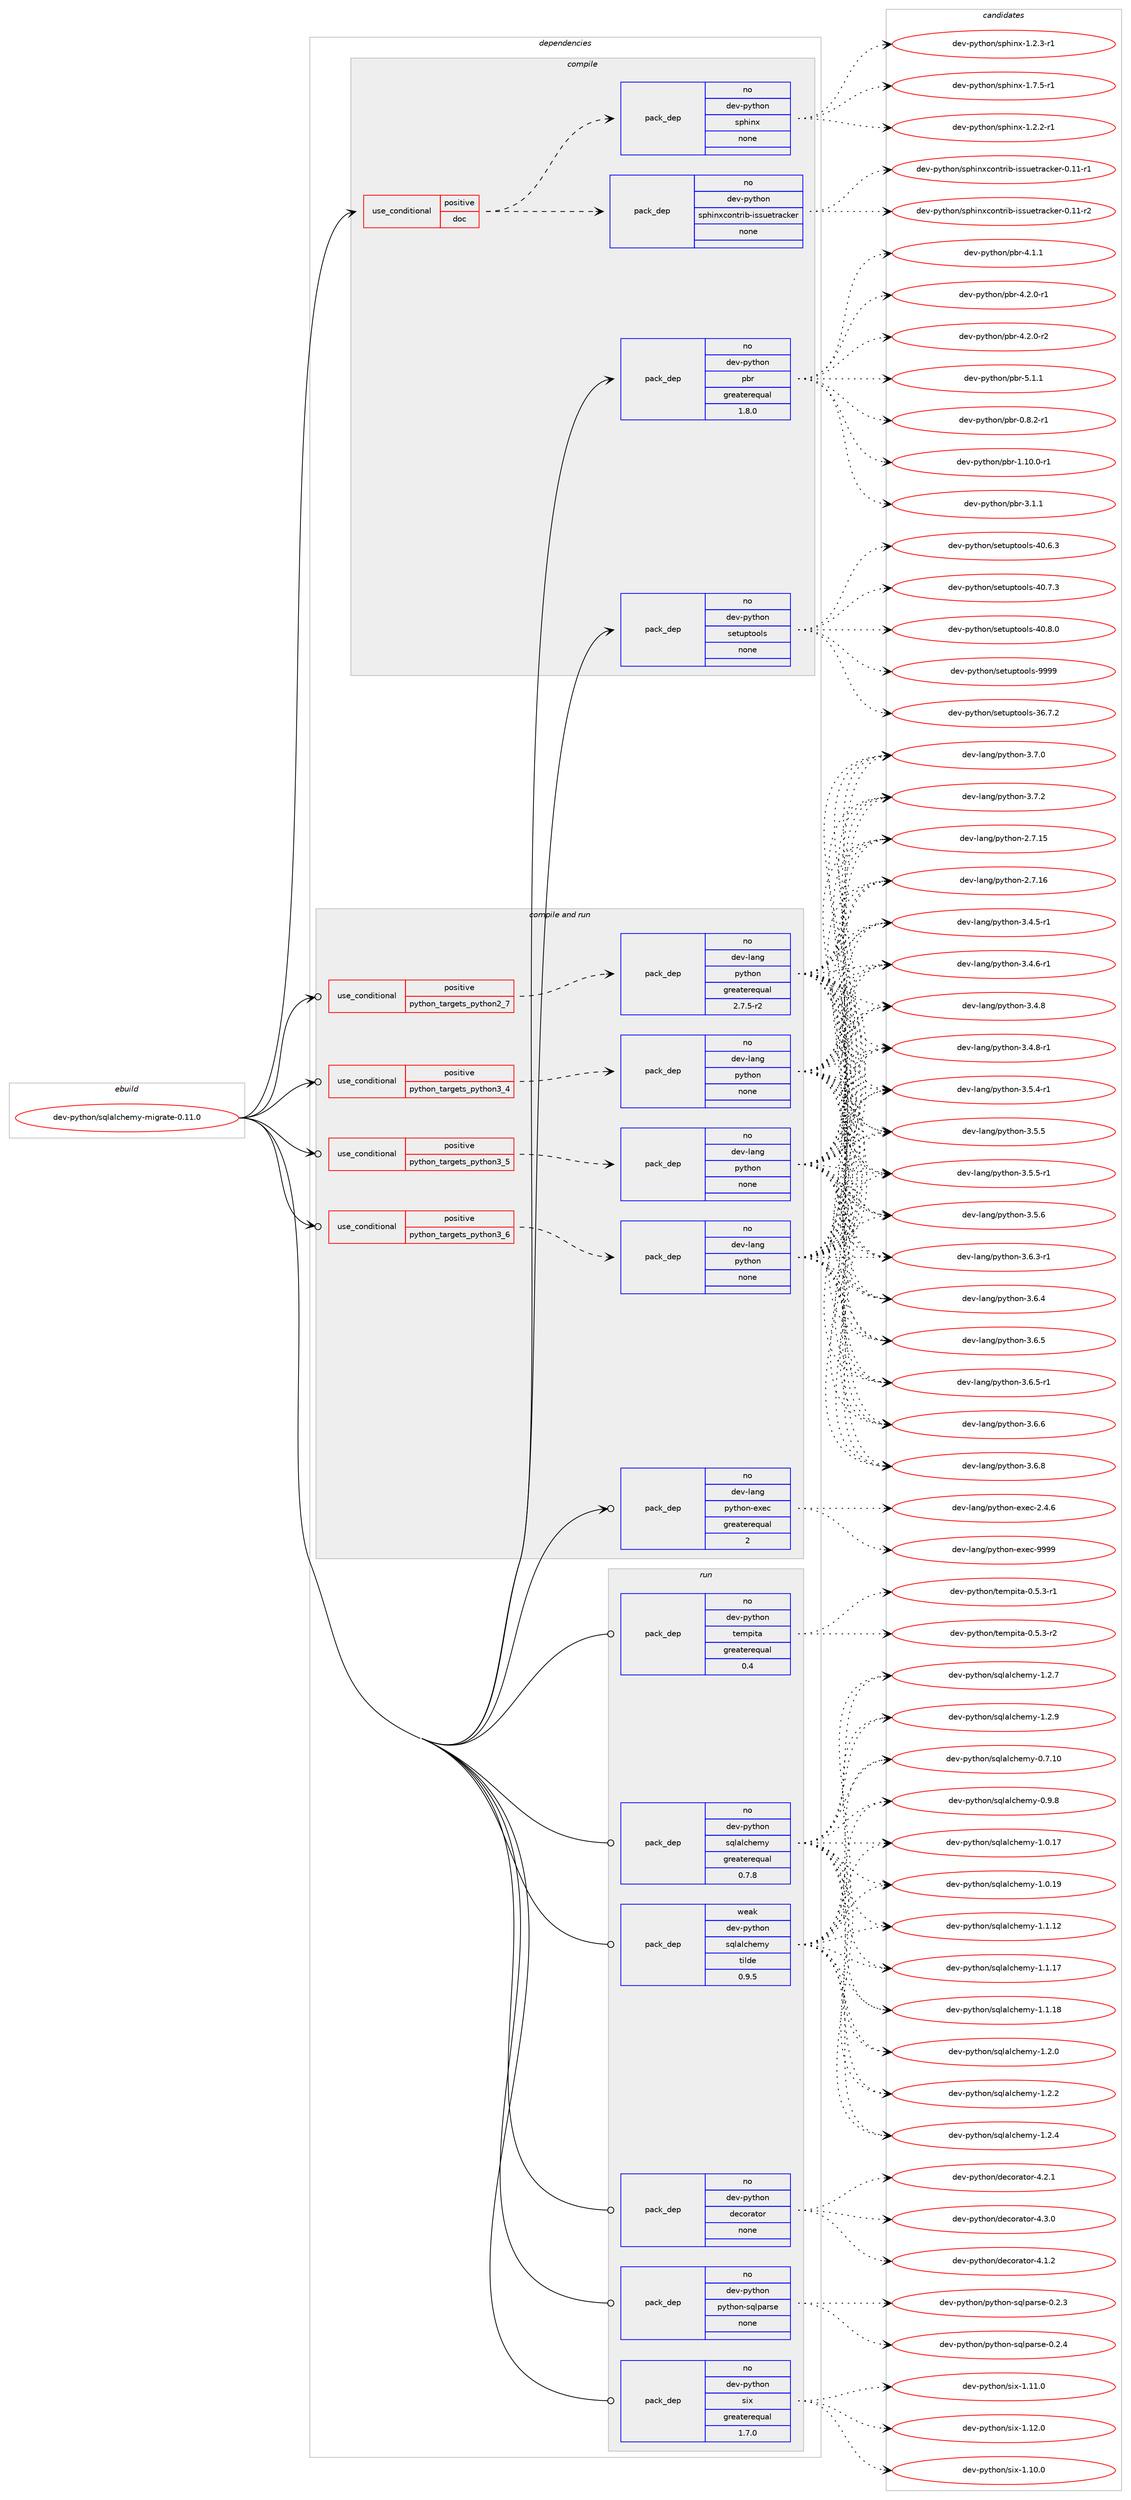 digraph prolog {

# *************
# Graph options
# *************

newrank=true;
concentrate=true;
compound=true;
graph [rankdir=LR,fontname=Helvetica,fontsize=10,ranksep=1.5];#, ranksep=2.5, nodesep=0.2];
edge  [arrowhead=vee];
node  [fontname=Helvetica,fontsize=10];

# **********
# The ebuild
# **********

subgraph cluster_leftcol {
color=gray;
rank=same;
label=<<i>ebuild</i>>;
id [label="dev-python/sqlalchemy-migrate-0.11.0", color=red, width=4, href="../dev-python/sqlalchemy-migrate-0.11.0.svg"];
}

# ****************
# The dependencies
# ****************

subgraph cluster_midcol {
color=gray;
label=<<i>dependencies</i>>;
subgraph cluster_compile {
fillcolor="#eeeeee";
style=filled;
label=<<i>compile</i>>;
subgraph cond385181 {
dependency1442874 [label=<<TABLE BORDER="0" CELLBORDER="1" CELLSPACING="0" CELLPADDING="4"><TR><TD ROWSPAN="3" CELLPADDING="10">use_conditional</TD></TR><TR><TD>positive</TD></TR><TR><TD>doc</TD></TR></TABLE>>, shape=none, color=red];
subgraph pack1034331 {
dependency1442875 [label=<<TABLE BORDER="0" CELLBORDER="1" CELLSPACING="0" CELLPADDING="4" WIDTH="220"><TR><TD ROWSPAN="6" CELLPADDING="30">pack_dep</TD></TR><TR><TD WIDTH="110">no</TD></TR><TR><TD>dev-python</TD></TR><TR><TD>sphinx</TD></TR><TR><TD>none</TD></TR><TR><TD></TD></TR></TABLE>>, shape=none, color=blue];
}
dependency1442874:e -> dependency1442875:w [weight=20,style="dashed",arrowhead="vee"];
subgraph pack1034332 {
dependency1442876 [label=<<TABLE BORDER="0" CELLBORDER="1" CELLSPACING="0" CELLPADDING="4" WIDTH="220"><TR><TD ROWSPAN="6" CELLPADDING="30">pack_dep</TD></TR><TR><TD WIDTH="110">no</TD></TR><TR><TD>dev-python</TD></TR><TR><TD>sphinxcontrib-issuetracker</TD></TR><TR><TD>none</TD></TR><TR><TD></TD></TR></TABLE>>, shape=none, color=blue];
}
dependency1442874:e -> dependency1442876:w [weight=20,style="dashed",arrowhead="vee"];
}
id:e -> dependency1442874:w [weight=20,style="solid",arrowhead="vee"];
subgraph pack1034333 {
dependency1442877 [label=<<TABLE BORDER="0" CELLBORDER="1" CELLSPACING="0" CELLPADDING="4" WIDTH="220"><TR><TD ROWSPAN="6" CELLPADDING="30">pack_dep</TD></TR><TR><TD WIDTH="110">no</TD></TR><TR><TD>dev-python</TD></TR><TR><TD>pbr</TD></TR><TR><TD>greaterequal</TD></TR><TR><TD>1.8.0</TD></TR></TABLE>>, shape=none, color=blue];
}
id:e -> dependency1442877:w [weight=20,style="solid",arrowhead="vee"];
subgraph pack1034334 {
dependency1442878 [label=<<TABLE BORDER="0" CELLBORDER="1" CELLSPACING="0" CELLPADDING="4" WIDTH="220"><TR><TD ROWSPAN="6" CELLPADDING="30">pack_dep</TD></TR><TR><TD WIDTH="110">no</TD></TR><TR><TD>dev-python</TD></TR><TR><TD>setuptools</TD></TR><TR><TD>none</TD></TR><TR><TD></TD></TR></TABLE>>, shape=none, color=blue];
}
id:e -> dependency1442878:w [weight=20,style="solid",arrowhead="vee"];
}
subgraph cluster_compileandrun {
fillcolor="#eeeeee";
style=filled;
label=<<i>compile and run</i>>;
subgraph cond385182 {
dependency1442879 [label=<<TABLE BORDER="0" CELLBORDER="1" CELLSPACING="0" CELLPADDING="4"><TR><TD ROWSPAN="3" CELLPADDING="10">use_conditional</TD></TR><TR><TD>positive</TD></TR><TR><TD>python_targets_python2_7</TD></TR></TABLE>>, shape=none, color=red];
subgraph pack1034335 {
dependency1442880 [label=<<TABLE BORDER="0" CELLBORDER="1" CELLSPACING="0" CELLPADDING="4" WIDTH="220"><TR><TD ROWSPAN="6" CELLPADDING="30">pack_dep</TD></TR><TR><TD WIDTH="110">no</TD></TR><TR><TD>dev-lang</TD></TR><TR><TD>python</TD></TR><TR><TD>greaterequal</TD></TR><TR><TD>2.7.5-r2</TD></TR></TABLE>>, shape=none, color=blue];
}
dependency1442879:e -> dependency1442880:w [weight=20,style="dashed",arrowhead="vee"];
}
id:e -> dependency1442879:w [weight=20,style="solid",arrowhead="odotvee"];
subgraph cond385183 {
dependency1442881 [label=<<TABLE BORDER="0" CELLBORDER="1" CELLSPACING="0" CELLPADDING="4"><TR><TD ROWSPAN="3" CELLPADDING="10">use_conditional</TD></TR><TR><TD>positive</TD></TR><TR><TD>python_targets_python3_4</TD></TR></TABLE>>, shape=none, color=red];
subgraph pack1034336 {
dependency1442882 [label=<<TABLE BORDER="0" CELLBORDER="1" CELLSPACING="0" CELLPADDING="4" WIDTH="220"><TR><TD ROWSPAN="6" CELLPADDING="30">pack_dep</TD></TR><TR><TD WIDTH="110">no</TD></TR><TR><TD>dev-lang</TD></TR><TR><TD>python</TD></TR><TR><TD>none</TD></TR><TR><TD></TD></TR></TABLE>>, shape=none, color=blue];
}
dependency1442881:e -> dependency1442882:w [weight=20,style="dashed",arrowhead="vee"];
}
id:e -> dependency1442881:w [weight=20,style="solid",arrowhead="odotvee"];
subgraph cond385184 {
dependency1442883 [label=<<TABLE BORDER="0" CELLBORDER="1" CELLSPACING="0" CELLPADDING="4"><TR><TD ROWSPAN="3" CELLPADDING="10">use_conditional</TD></TR><TR><TD>positive</TD></TR><TR><TD>python_targets_python3_5</TD></TR></TABLE>>, shape=none, color=red];
subgraph pack1034337 {
dependency1442884 [label=<<TABLE BORDER="0" CELLBORDER="1" CELLSPACING="0" CELLPADDING="4" WIDTH="220"><TR><TD ROWSPAN="6" CELLPADDING="30">pack_dep</TD></TR><TR><TD WIDTH="110">no</TD></TR><TR><TD>dev-lang</TD></TR><TR><TD>python</TD></TR><TR><TD>none</TD></TR><TR><TD></TD></TR></TABLE>>, shape=none, color=blue];
}
dependency1442883:e -> dependency1442884:w [weight=20,style="dashed",arrowhead="vee"];
}
id:e -> dependency1442883:w [weight=20,style="solid",arrowhead="odotvee"];
subgraph cond385185 {
dependency1442885 [label=<<TABLE BORDER="0" CELLBORDER="1" CELLSPACING="0" CELLPADDING="4"><TR><TD ROWSPAN="3" CELLPADDING="10">use_conditional</TD></TR><TR><TD>positive</TD></TR><TR><TD>python_targets_python3_6</TD></TR></TABLE>>, shape=none, color=red];
subgraph pack1034338 {
dependency1442886 [label=<<TABLE BORDER="0" CELLBORDER="1" CELLSPACING="0" CELLPADDING="4" WIDTH="220"><TR><TD ROWSPAN="6" CELLPADDING="30">pack_dep</TD></TR><TR><TD WIDTH="110">no</TD></TR><TR><TD>dev-lang</TD></TR><TR><TD>python</TD></TR><TR><TD>none</TD></TR><TR><TD></TD></TR></TABLE>>, shape=none, color=blue];
}
dependency1442885:e -> dependency1442886:w [weight=20,style="dashed",arrowhead="vee"];
}
id:e -> dependency1442885:w [weight=20,style="solid",arrowhead="odotvee"];
subgraph pack1034339 {
dependency1442887 [label=<<TABLE BORDER="0" CELLBORDER="1" CELLSPACING="0" CELLPADDING="4" WIDTH="220"><TR><TD ROWSPAN="6" CELLPADDING="30">pack_dep</TD></TR><TR><TD WIDTH="110">no</TD></TR><TR><TD>dev-lang</TD></TR><TR><TD>python-exec</TD></TR><TR><TD>greaterequal</TD></TR><TR><TD>2</TD></TR></TABLE>>, shape=none, color=blue];
}
id:e -> dependency1442887:w [weight=20,style="solid",arrowhead="odotvee"];
}
subgraph cluster_run {
fillcolor="#eeeeee";
style=filled;
label=<<i>run</i>>;
subgraph pack1034340 {
dependency1442888 [label=<<TABLE BORDER="0" CELLBORDER="1" CELLSPACING="0" CELLPADDING="4" WIDTH="220"><TR><TD ROWSPAN="6" CELLPADDING="30">pack_dep</TD></TR><TR><TD WIDTH="110">no</TD></TR><TR><TD>dev-python</TD></TR><TR><TD>decorator</TD></TR><TR><TD>none</TD></TR><TR><TD></TD></TR></TABLE>>, shape=none, color=blue];
}
id:e -> dependency1442888:w [weight=20,style="solid",arrowhead="odot"];
subgraph pack1034341 {
dependency1442889 [label=<<TABLE BORDER="0" CELLBORDER="1" CELLSPACING="0" CELLPADDING="4" WIDTH="220"><TR><TD ROWSPAN="6" CELLPADDING="30">pack_dep</TD></TR><TR><TD WIDTH="110">no</TD></TR><TR><TD>dev-python</TD></TR><TR><TD>python-sqlparse</TD></TR><TR><TD>none</TD></TR><TR><TD></TD></TR></TABLE>>, shape=none, color=blue];
}
id:e -> dependency1442889:w [weight=20,style="solid",arrowhead="odot"];
subgraph pack1034342 {
dependency1442890 [label=<<TABLE BORDER="0" CELLBORDER="1" CELLSPACING="0" CELLPADDING="4" WIDTH="220"><TR><TD ROWSPAN="6" CELLPADDING="30">pack_dep</TD></TR><TR><TD WIDTH="110">no</TD></TR><TR><TD>dev-python</TD></TR><TR><TD>six</TD></TR><TR><TD>greaterequal</TD></TR><TR><TD>1.7.0</TD></TR></TABLE>>, shape=none, color=blue];
}
id:e -> dependency1442890:w [weight=20,style="solid",arrowhead="odot"];
subgraph pack1034343 {
dependency1442891 [label=<<TABLE BORDER="0" CELLBORDER="1" CELLSPACING="0" CELLPADDING="4" WIDTH="220"><TR><TD ROWSPAN="6" CELLPADDING="30">pack_dep</TD></TR><TR><TD WIDTH="110">no</TD></TR><TR><TD>dev-python</TD></TR><TR><TD>sqlalchemy</TD></TR><TR><TD>greaterequal</TD></TR><TR><TD>0.7.8</TD></TR></TABLE>>, shape=none, color=blue];
}
id:e -> dependency1442891:w [weight=20,style="solid",arrowhead="odot"];
subgraph pack1034344 {
dependency1442892 [label=<<TABLE BORDER="0" CELLBORDER="1" CELLSPACING="0" CELLPADDING="4" WIDTH="220"><TR><TD ROWSPAN="6" CELLPADDING="30">pack_dep</TD></TR><TR><TD WIDTH="110">no</TD></TR><TR><TD>dev-python</TD></TR><TR><TD>tempita</TD></TR><TR><TD>greaterequal</TD></TR><TR><TD>0.4</TD></TR></TABLE>>, shape=none, color=blue];
}
id:e -> dependency1442892:w [weight=20,style="solid",arrowhead="odot"];
subgraph pack1034345 {
dependency1442893 [label=<<TABLE BORDER="0" CELLBORDER="1" CELLSPACING="0" CELLPADDING="4" WIDTH="220"><TR><TD ROWSPAN="6" CELLPADDING="30">pack_dep</TD></TR><TR><TD WIDTH="110">weak</TD></TR><TR><TD>dev-python</TD></TR><TR><TD>sqlalchemy</TD></TR><TR><TD>tilde</TD></TR><TR><TD>0.9.5</TD></TR></TABLE>>, shape=none, color=blue];
}
id:e -> dependency1442893:w [weight=20,style="solid",arrowhead="odot"];
}
}

# **************
# The candidates
# **************

subgraph cluster_choices {
rank=same;
color=gray;
label=<<i>candidates</i>>;

subgraph choice1034331 {
color=black;
nodesep=1;
choice10010111845112121116104111110471151121041051101204549465046504511449 [label="dev-python/sphinx-1.2.2-r1", color=red, width=4,href="../dev-python/sphinx-1.2.2-r1.svg"];
choice10010111845112121116104111110471151121041051101204549465046514511449 [label="dev-python/sphinx-1.2.3-r1", color=red, width=4,href="../dev-python/sphinx-1.2.3-r1.svg"];
choice10010111845112121116104111110471151121041051101204549465546534511449 [label="dev-python/sphinx-1.7.5-r1", color=red, width=4,href="../dev-python/sphinx-1.7.5-r1.svg"];
dependency1442875:e -> choice10010111845112121116104111110471151121041051101204549465046504511449:w [style=dotted,weight="100"];
dependency1442875:e -> choice10010111845112121116104111110471151121041051101204549465046514511449:w [style=dotted,weight="100"];
dependency1442875:e -> choice10010111845112121116104111110471151121041051101204549465546534511449:w [style=dotted,weight="100"];
}
subgraph choice1034332 {
color=black;
nodesep=1;
choice1001011184511212111610411111047115112104105110120991111101161141059845105115115117101116114979910710111445484649494511449 [label="dev-python/sphinxcontrib-issuetracker-0.11-r1", color=red, width=4,href="../dev-python/sphinxcontrib-issuetracker-0.11-r1.svg"];
choice1001011184511212111610411111047115112104105110120991111101161141059845105115115117101116114979910710111445484649494511450 [label="dev-python/sphinxcontrib-issuetracker-0.11-r2", color=red, width=4,href="../dev-python/sphinxcontrib-issuetracker-0.11-r2.svg"];
dependency1442876:e -> choice1001011184511212111610411111047115112104105110120991111101161141059845105115115117101116114979910710111445484649494511449:w [style=dotted,weight="100"];
dependency1442876:e -> choice1001011184511212111610411111047115112104105110120991111101161141059845105115115117101116114979910710111445484649494511450:w [style=dotted,weight="100"];
}
subgraph choice1034333 {
color=black;
nodesep=1;
choice1001011184511212111610411111047112981144548465646504511449 [label="dev-python/pbr-0.8.2-r1", color=red, width=4,href="../dev-python/pbr-0.8.2-r1.svg"];
choice100101118451121211161041111104711298114454946494846484511449 [label="dev-python/pbr-1.10.0-r1", color=red, width=4,href="../dev-python/pbr-1.10.0-r1.svg"];
choice100101118451121211161041111104711298114455146494649 [label="dev-python/pbr-3.1.1", color=red, width=4,href="../dev-python/pbr-3.1.1.svg"];
choice100101118451121211161041111104711298114455246494649 [label="dev-python/pbr-4.1.1", color=red, width=4,href="../dev-python/pbr-4.1.1.svg"];
choice1001011184511212111610411111047112981144552465046484511449 [label="dev-python/pbr-4.2.0-r1", color=red, width=4,href="../dev-python/pbr-4.2.0-r1.svg"];
choice1001011184511212111610411111047112981144552465046484511450 [label="dev-python/pbr-4.2.0-r2", color=red, width=4,href="../dev-python/pbr-4.2.0-r2.svg"];
choice100101118451121211161041111104711298114455346494649 [label="dev-python/pbr-5.1.1", color=red, width=4,href="../dev-python/pbr-5.1.1.svg"];
dependency1442877:e -> choice1001011184511212111610411111047112981144548465646504511449:w [style=dotted,weight="100"];
dependency1442877:e -> choice100101118451121211161041111104711298114454946494846484511449:w [style=dotted,weight="100"];
dependency1442877:e -> choice100101118451121211161041111104711298114455146494649:w [style=dotted,weight="100"];
dependency1442877:e -> choice100101118451121211161041111104711298114455246494649:w [style=dotted,weight="100"];
dependency1442877:e -> choice1001011184511212111610411111047112981144552465046484511449:w [style=dotted,weight="100"];
dependency1442877:e -> choice1001011184511212111610411111047112981144552465046484511450:w [style=dotted,weight="100"];
dependency1442877:e -> choice100101118451121211161041111104711298114455346494649:w [style=dotted,weight="100"];
}
subgraph choice1034334 {
color=black;
nodesep=1;
choice100101118451121211161041111104711510111611711211611111110811545515446554650 [label="dev-python/setuptools-36.7.2", color=red, width=4,href="../dev-python/setuptools-36.7.2.svg"];
choice100101118451121211161041111104711510111611711211611111110811545524846544651 [label="dev-python/setuptools-40.6.3", color=red, width=4,href="../dev-python/setuptools-40.6.3.svg"];
choice100101118451121211161041111104711510111611711211611111110811545524846554651 [label="dev-python/setuptools-40.7.3", color=red, width=4,href="../dev-python/setuptools-40.7.3.svg"];
choice100101118451121211161041111104711510111611711211611111110811545524846564648 [label="dev-python/setuptools-40.8.0", color=red, width=4,href="../dev-python/setuptools-40.8.0.svg"];
choice10010111845112121116104111110471151011161171121161111111081154557575757 [label="dev-python/setuptools-9999", color=red, width=4,href="../dev-python/setuptools-9999.svg"];
dependency1442878:e -> choice100101118451121211161041111104711510111611711211611111110811545515446554650:w [style=dotted,weight="100"];
dependency1442878:e -> choice100101118451121211161041111104711510111611711211611111110811545524846544651:w [style=dotted,weight="100"];
dependency1442878:e -> choice100101118451121211161041111104711510111611711211611111110811545524846554651:w [style=dotted,weight="100"];
dependency1442878:e -> choice100101118451121211161041111104711510111611711211611111110811545524846564648:w [style=dotted,weight="100"];
dependency1442878:e -> choice10010111845112121116104111110471151011161171121161111111081154557575757:w [style=dotted,weight="100"];
}
subgraph choice1034335 {
color=black;
nodesep=1;
choice10010111845108971101034711212111610411111045504655464953 [label="dev-lang/python-2.7.15", color=red, width=4,href="../dev-lang/python-2.7.15.svg"];
choice10010111845108971101034711212111610411111045504655464954 [label="dev-lang/python-2.7.16", color=red, width=4,href="../dev-lang/python-2.7.16.svg"];
choice1001011184510897110103471121211161041111104551465246534511449 [label="dev-lang/python-3.4.5-r1", color=red, width=4,href="../dev-lang/python-3.4.5-r1.svg"];
choice1001011184510897110103471121211161041111104551465246544511449 [label="dev-lang/python-3.4.6-r1", color=red, width=4,href="../dev-lang/python-3.4.6-r1.svg"];
choice100101118451089711010347112121116104111110455146524656 [label="dev-lang/python-3.4.8", color=red, width=4,href="../dev-lang/python-3.4.8.svg"];
choice1001011184510897110103471121211161041111104551465246564511449 [label="dev-lang/python-3.4.8-r1", color=red, width=4,href="../dev-lang/python-3.4.8-r1.svg"];
choice1001011184510897110103471121211161041111104551465346524511449 [label="dev-lang/python-3.5.4-r1", color=red, width=4,href="../dev-lang/python-3.5.4-r1.svg"];
choice100101118451089711010347112121116104111110455146534653 [label="dev-lang/python-3.5.5", color=red, width=4,href="../dev-lang/python-3.5.5.svg"];
choice1001011184510897110103471121211161041111104551465346534511449 [label="dev-lang/python-3.5.5-r1", color=red, width=4,href="../dev-lang/python-3.5.5-r1.svg"];
choice100101118451089711010347112121116104111110455146534654 [label="dev-lang/python-3.5.6", color=red, width=4,href="../dev-lang/python-3.5.6.svg"];
choice1001011184510897110103471121211161041111104551465446514511449 [label="dev-lang/python-3.6.3-r1", color=red, width=4,href="../dev-lang/python-3.6.3-r1.svg"];
choice100101118451089711010347112121116104111110455146544652 [label="dev-lang/python-3.6.4", color=red, width=4,href="../dev-lang/python-3.6.4.svg"];
choice100101118451089711010347112121116104111110455146544653 [label="dev-lang/python-3.6.5", color=red, width=4,href="../dev-lang/python-3.6.5.svg"];
choice1001011184510897110103471121211161041111104551465446534511449 [label="dev-lang/python-3.6.5-r1", color=red, width=4,href="../dev-lang/python-3.6.5-r1.svg"];
choice100101118451089711010347112121116104111110455146544654 [label="dev-lang/python-3.6.6", color=red, width=4,href="../dev-lang/python-3.6.6.svg"];
choice100101118451089711010347112121116104111110455146544656 [label="dev-lang/python-3.6.8", color=red, width=4,href="../dev-lang/python-3.6.8.svg"];
choice100101118451089711010347112121116104111110455146554648 [label="dev-lang/python-3.7.0", color=red, width=4,href="../dev-lang/python-3.7.0.svg"];
choice100101118451089711010347112121116104111110455146554650 [label="dev-lang/python-3.7.2", color=red, width=4,href="../dev-lang/python-3.7.2.svg"];
dependency1442880:e -> choice10010111845108971101034711212111610411111045504655464953:w [style=dotted,weight="100"];
dependency1442880:e -> choice10010111845108971101034711212111610411111045504655464954:w [style=dotted,weight="100"];
dependency1442880:e -> choice1001011184510897110103471121211161041111104551465246534511449:w [style=dotted,weight="100"];
dependency1442880:e -> choice1001011184510897110103471121211161041111104551465246544511449:w [style=dotted,weight="100"];
dependency1442880:e -> choice100101118451089711010347112121116104111110455146524656:w [style=dotted,weight="100"];
dependency1442880:e -> choice1001011184510897110103471121211161041111104551465246564511449:w [style=dotted,weight="100"];
dependency1442880:e -> choice1001011184510897110103471121211161041111104551465346524511449:w [style=dotted,weight="100"];
dependency1442880:e -> choice100101118451089711010347112121116104111110455146534653:w [style=dotted,weight="100"];
dependency1442880:e -> choice1001011184510897110103471121211161041111104551465346534511449:w [style=dotted,weight="100"];
dependency1442880:e -> choice100101118451089711010347112121116104111110455146534654:w [style=dotted,weight="100"];
dependency1442880:e -> choice1001011184510897110103471121211161041111104551465446514511449:w [style=dotted,weight="100"];
dependency1442880:e -> choice100101118451089711010347112121116104111110455146544652:w [style=dotted,weight="100"];
dependency1442880:e -> choice100101118451089711010347112121116104111110455146544653:w [style=dotted,weight="100"];
dependency1442880:e -> choice1001011184510897110103471121211161041111104551465446534511449:w [style=dotted,weight="100"];
dependency1442880:e -> choice100101118451089711010347112121116104111110455146544654:w [style=dotted,weight="100"];
dependency1442880:e -> choice100101118451089711010347112121116104111110455146544656:w [style=dotted,weight="100"];
dependency1442880:e -> choice100101118451089711010347112121116104111110455146554648:w [style=dotted,weight="100"];
dependency1442880:e -> choice100101118451089711010347112121116104111110455146554650:w [style=dotted,weight="100"];
}
subgraph choice1034336 {
color=black;
nodesep=1;
choice10010111845108971101034711212111610411111045504655464953 [label="dev-lang/python-2.7.15", color=red, width=4,href="../dev-lang/python-2.7.15.svg"];
choice10010111845108971101034711212111610411111045504655464954 [label="dev-lang/python-2.7.16", color=red, width=4,href="../dev-lang/python-2.7.16.svg"];
choice1001011184510897110103471121211161041111104551465246534511449 [label="dev-lang/python-3.4.5-r1", color=red, width=4,href="../dev-lang/python-3.4.5-r1.svg"];
choice1001011184510897110103471121211161041111104551465246544511449 [label="dev-lang/python-3.4.6-r1", color=red, width=4,href="../dev-lang/python-3.4.6-r1.svg"];
choice100101118451089711010347112121116104111110455146524656 [label="dev-lang/python-3.4.8", color=red, width=4,href="../dev-lang/python-3.4.8.svg"];
choice1001011184510897110103471121211161041111104551465246564511449 [label="dev-lang/python-3.4.8-r1", color=red, width=4,href="../dev-lang/python-3.4.8-r1.svg"];
choice1001011184510897110103471121211161041111104551465346524511449 [label="dev-lang/python-3.5.4-r1", color=red, width=4,href="../dev-lang/python-3.5.4-r1.svg"];
choice100101118451089711010347112121116104111110455146534653 [label="dev-lang/python-3.5.5", color=red, width=4,href="../dev-lang/python-3.5.5.svg"];
choice1001011184510897110103471121211161041111104551465346534511449 [label="dev-lang/python-3.5.5-r1", color=red, width=4,href="../dev-lang/python-3.5.5-r1.svg"];
choice100101118451089711010347112121116104111110455146534654 [label="dev-lang/python-3.5.6", color=red, width=4,href="../dev-lang/python-3.5.6.svg"];
choice1001011184510897110103471121211161041111104551465446514511449 [label="dev-lang/python-3.6.3-r1", color=red, width=4,href="../dev-lang/python-3.6.3-r1.svg"];
choice100101118451089711010347112121116104111110455146544652 [label="dev-lang/python-3.6.4", color=red, width=4,href="../dev-lang/python-3.6.4.svg"];
choice100101118451089711010347112121116104111110455146544653 [label="dev-lang/python-3.6.5", color=red, width=4,href="../dev-lang/python-3.6.5.svg"];
choice1001011184510897110103471121211161041111104551465446534511449 [label="dev-lang/python-3.6.5-r1", color=red, width=4,href="../dev-lang/python-3.6.5-r1.svg"];
choice100101118451089711010347112121116104111110455146544654 [label="dev-lang/python-3.6.6", color=red, width=4,href="../dev-lang/python-3.6.6.svg"];
choice100101118451089711010347112121116104111110455146544656 [label="dev-lang/python-3.6.8", color=red, width=4,href="../dev-lang/python-3.6.8.svg"];
choice100101118451089711010347112121116104111110455146554648 [label="dev-lang/python-3.7.0", color=red, width=4,href="../dev-lang/python-3.7.0.svg"];
choice100101118451089711010347112121116104111110455146554650 [label="dev-lang/python-3.7.2", color=red, width=4,href="../dev-lang/python-3.7.2.svg"];
dependency1442882:e -> choice10010111845108971101034711212111610411111045504655464953:w [style=dotted,weight="100"];
dependency1442882:e -> choice10010111845108971101034711212111610411111045504655464954:w [style=dotted,weight="100"];
dependency1442882:e -> choice1001011184510897110103471121211161041111104551465246534511449:w [style=dotted,weight="100"];
dependency1442882:e -> choice1001011184510897110103471121211161041111104551465246544511449:w [style=dotted,weight="100"];
dependency1442882:e -> choice100101118451089711010347112121116104111110455146524656:w [style=dotted,weight="100"];
dependency1442882:e -> choice1001011184510897110103471121211161041111104551465246564511449:w [style=dotted,weight="100"];
dependency1442882:e -> choice1001011184510897110103471121211161041111104551465346524511449:w [style=dotted,weight="100"];
dependency1442882:e -> choice100101118451089711010347112121116104111110455146534653:w [style=dotted,weight="100"];
dependency1442882:e -> choice1001011184510897110103471121211161041111104551465346534511449:w [style=dotted,weight="100"];
dependency1442882:e -> choice100101118451089711010347112121116104111110455146534654:w [style=dotted,weight="100"];
dependency1442882:e -> choice1001011184510897110103471121211161041111104551465446514511449:w [style=dotted,weight="100"];
dependency1442882:e -> choice100101118451089711010347112121116104111110455146544652:w [style=dotted,weight="100"];
dependency1442882:e -> choice100101118451089711010347112121116104111110455146544653:w [style=dotted,weight="100"];
dependency1442882:e -> choice1001011184510897110103471121211161041111104551465446534511449:w [style=dotted,weight="100"];
dependency1442882:e -> choice100101118451089711010347112121116104111110455146544654:w [style=dotted,weight="100"];
dependency1442882:e -> choice100101118451089711010347112121116104111110455146544656:w [style=dotted,weight="100"];
dependency1442882:e -> choice100101118451089711010347112121116104111110455146554648:w [style=dotted,weight="100"];
dependency1442882:e -> choice100101118451089711010347112121116104111110455146554650:w [style=dotted,weight="100"];
}
subgraph choice1034337 {
color=black;
nodesep=1;
choice10010111845108971101034711212111610411111045504655464953 [label="dev-lang/python-2.7.15", color=red, width=4,href="../dev-lang/python-2.7.15.svg"];
choice10010111845108971101034711212111610411111045504655464954 [label="dev-lang/python-2.7.16", color=red, width=4,href="../dev-lang/python-2.7.16.svg"];
choice1001011184510897110103471121211161041111104551465246534511449 [label="dev-lang/python-3.4.5-r1", color=red, width=4,href="../dev-lang/python-3.4.5-r1.svg"];
choice1001011184510897110103471121211161041111104551465246544511449 [label="dev-lang/python-3.4.6-r1", color=red, width=4,href="../dev-lang/python-3.4.6-r1.svg"];
choice100101118451089711010347112121116104111110455146524656 [label="dev-lang/python-3.4.8", color=red, width=4,href="../dev-lang/python-3.4.8.svg"];
choice1001011184510897110103471121211161041111104551465246564511449 [label="dev-lang/python-3.4.8-r1", color=red, width=4,href="../dev-lang/python-3.4.8-r1.svg"];
choice1001011184510897110103471121211161041111104551465346524511449 [label="dev-lang/python-3.5.4-r1", color=red, width=4,href="../dev-lang/python-3.5.4-r1.svg"];
choice100101118451089711010347112121116104111110455146534653 [label="dev-lang/python-3.5.5", color=red, width=4,href="../dev-lang/python-3.5.5.svg"];
choice1001011184510897110103471121211161041111104551465346534511449 [label="dev-lang/python-3.5.5-r1", color=red, width=4,href="../dev-lang/python-3.5.5-r1.svg"];
choice100101118451089711010347112121116104111110455146534654 [label="dev-lang/python-3.5.6", color=red, width=4,href="../dev-lang/python-3.5.6.svg"];
choice1001011184510897110103471121211161041111104551465446514511449 [label="dev-lang/python-3.6.3-r1", color=red, width=4,href="../dev-lang/python-3.6.3-r1.svg"];
choice100101118451089711010347112121116104111110455146544652 [label="dev-lang/python-3.6.4", color=red, width=4,href="../dev-lang/python-3.6.4.svg"];
choice100101118451089711010347112121116104111110455146544653 [label="dev-lang/python-3.6.5", color=red, width=4,href="../dev-lang/python-3.6.5.svg"];
choice1001011184510897110103471121211161041111104551465446534511449 [label="dev-lang/python-3.6.5-r1", color=red, width=4,href="../dev-lang/python-3.6.5-r1.svg"];
choice100101118451089711010347112121116104111110455146544654 [label="dev-lang/python-3.6.6", color=red, width=4,href="../dev-lang/python-3.6.6.svg"];
choice100101118451089711010347112121116104111110455146544656 [label="dev-lang/python-3.6.8", color=red, width=4,href="../dev-lang/python-3.6.8.svg"];
choice100101118451089711010347112121116104111110455146554648 [label="dev-lang/python-3.7.0", color=red, width=4,href="../dev-lang/python-3.7.0.svg"];
choice100101118451089711010347112121116104111110455146554650 [label="dev-lang/python-3.7.2", color=red, width=4,href="../dev-lang/python-3.7.2.svg"];
dependency1442884:e -> choice10010111845108971101034711212111610411111045504655464953:w [style=dotted,weight="100"];
dependency1442884:e -> choice10010111845108971101034711212111610411111045504655464954:w [style=dotted,weight="100"];
dependency1442884:e -> choice1001011184510897110103471121211161041111104551465246534511449:w [style=dotted,weight="100"];
dependency1442884:e -> choice1001011184510897110103471121211161041111104551465246544511449:w [style=dotted,weight="100"];
dependency1442884:e -> choice100101118451089711010347112121116104111110455146524656:w [style=dotted,weight="100"];
dependency1442884:e -> choice1001011184510897110103471121211161041111104551465246564511449:w [style=dotted,weight="100"];
dependency1442884:e -> choice1001011184510897110103471121211161041111104551465346524511449:w [style=dotted,weight="100"];
dependency1442884:e -> choice100101118451089711010347112121116104111110455146534653:w [style=dotted,weight="100"];
dependency1442884:e -> choice1001011184510897110103471121211161041111104551465346534511449:w [style=dotted,weight="100"];
dependency1442884:e -> choice100101118451089711010347112121116104111110455146534654:w [style=dotted,weight="100"];
dependency1442884:e -> choice1001011184510897110103471121211161041111104551465446514511449:w [style=dotted,weight="100"];
dependency1442884:e -> choice100101118451089711010347112121116104111110455146544652:w [style=dotted,weight="100"];
dependency1442884:e -> choice100101118451089711010347112121116104111110455146544653:w [style=dotted,weight="100"];
dependency1442884:e -> choice1001011184510897110103471121211161041111104551465446534511449:w [style=dotted,weight="100"];
dependency1442884:e -> choice100101118451089711010347112121116104111110455146544654:w [style=dotted,weight="100"];
dependency1442884:e -> choice100101118451089711010347112121116104111110455146544656:w [style=dotted,weight="100"];
dependency1442884:e -> choice100101118451089711010347112121116104111110455146554648:w [style=dotted,weight="100"];
dependency1442884:e -> choice100101118451089711010347112121116104111110455146554650:w [style=dotted,weight="100"];
}
subgraph choice1034338 {
color=black;
nodesep=1;
choice10010111845108971101034711212111610411111045504655464953 [label="dev-lang/python-2.7.15", color=red, width=4,href="../dev-lang/python-2.7.15.svg"];
choice10010111845108971101034711212111610411111045504655464954 [label="dev-lang/python-2.7.16", color=red, width=4,href="../dev-lang/python-2.7.16.svg"];
choice1001011184510897110103471121211161041111104551465246534511449 [label="dev-lang/python-3.4.5-r1", color=red, width=4,href="../dev-lang/python-3.4.5-r1.svg"];
choice1001011184510897110103471121211161041111104551465246544511449 [label="dev-lang/python-3.4.6-r1", color=red, width=4,href="../dev-lang/python-3.4.6-r1.svg"];
choice100101118451089711010347112121116104111110455146524656 [label="dev-lang/python-3.4.8", color=red, width=4,href="../dev-lang/python-3.4.8.svg"];
choice1001011184510897110103471121211161041111104551465246564511449 [label="dev-lang/python-3.4.8-r1", color=red, width=4,href="../dev-lang/python-3.4.8-r1.svg"];
choice1001011184510897110103471121211161041111104551465346524511449 [label="dev-lang/python-3.5.4-r1", color=red, width=4,href="../dev-lang/python-3.5.4-r1.svg"];
choice100101118451089711010347112121116104111110455146534653 [label="dev-lang/python-3.5.5", color=red, width=4,href="../dev-lang/python-3.5.5.svg"];
choice1001011184510897110103471121211161041111104551465346534511449 [label="dev-lang/python-3.5.5-r1", color=red, width=4,href="../dev-lang/python-3.5.5-r1.svg"];
choice100101118451089711010347112121116104111110455146534654 [label="dev-lang/python-3.5.6", color=red, width=4,href="../dev-lang/python-3.5.6.svg"];
choice1001011184510897110103471121211161041111104551465446514511449 [label="dev-lang/python-3.6.3-r1", color=red, width=4,href="../dev-lang/python-3.6.3-r1.svg"];
choice100101118451089711010347112121116104111110455146544652 [label="dev-lang/python-3.6.4", color=red, width=4,href="../dev-lang/python-3.6.4.svg"];
choice100101118451089711010347112121116104111110455146544653 [label="dev-lang/python-3.6.5", color=red, width=4,href="../dev-lang/python-3.6.5.svg"];
choice1001011184510897110103471121211161041111104551465446534511449 [label="dev-lang/python-3.6.5-r1", color=red, width=4,href="../dev-lang/python-3.6.5-r1.svg"];
choice100101118451089711010347112121116104111110455146544654 [label="dev-lang/python-3.6.6", color=red, width=4,href="../dev-lang/python-3.6.6.svg"];
choice100101118451089711010347112121116104111110455146544656 [label="dev-lang/python-3.6.8", color=red, width=4,href="../dev-lang/python-3.6.8.svg"];
choice100101118451089711010347112121116104111110455146554648 [label="dev-lang/python-3.7.0", color=red, width=4,href="../dev-lang/python-3.7.0.svg"];
choice100101118451089711010347112121116104111110455146554650 [label="dev-lang/python-3.7.2", color=red, width=4,href="../dev-lang/python-3.7.2.svg"];
dependency1442886:e -> choice10010111845108971101034711212111610411111045504655464953:w [style=dotted,weight="100"];
dependency1442886:e -> choice10010111845108971101034711212111610411111045504655464954:w [style=dotted,weight="100"];
dependency1442886:e -> choice1001011184510897110103471121211161041111104551465246534511449:w [style=dotted,weight="100"];
dependency1442886:e -> choice1001011184510897110103471121211161041111104551465246544511449:w [style=dotted,weight="100"];
dependency1442886:e -> choice100101118451089711010347112121116104111110455146524656:w [style=dotted,weight="100"];
dependency1442886:e -> choice1001011184510897110103471121211161041111104551465246564511449:w [style=dotted,weight="100"];
dependency1442886:e -> choice1001011184510897110103471121211161041111104551465346524511449:w [style=dotted,weight="100"];
dependency1442886:e -> choice100101118451089711010347112121116104111110455146534653:w [style=dotted,weight="100"];
dependency1442886:e -> choice1001011184510897110103471121211161041111104551465346534511449:w [style=dotted,weight="100"];
dependency1442886:e -> choice100101118451089711010347112121116104111110455146534654:w [style=dotted,weight="100"];
dependency1442886:e -> choice1001011184510897110103471121211161041111104551465446514511449:w [style=dotted,weight="100"];
dependency1442886:e -> choice100101118451089711010347112121116104111110455146544652:w [style=dotted,weight="100"];
dependency1442886:e -> choice100101118451089711010347112121116104111110455146544653:w [style=dotted,weight="100"];
dependency1442886:e -> choice1001011184510897110103471121211161041111104551465446534511449:w [style=dotted,weight="100"];
dependency1442886:e -> choice100101118451089711010347112121116104111110455146544654:w [style=dotted,weight="100"];
dependency1442886:e -> choice100101118451089711010347112121116104111110455146544656:w [style=dotted,weight="100"];
dependency1442886:e -> choice100101118451089711010347112121116104111110455146554648:w [style=dotted,weight="100"];
dependency1442886:e -> choice100101118451089711010347112121116104111110455146554650:w [style=dotted,weight="100"];
}
subgraph choice1034339 {
color=black;
nodesep=1;
choice1001011184510897110103471121211161041111104510112010199455046524654 [label="dev-lang/python-exec-2.4.6", color=red, width=4,href="../dev-lang/python-exec-2.4.6.svg"];
choice10010111845108971101034711212111610411111045101120101994557575757 [label="dev-lang/python-exec-9999", color=red, width=4,href="../dev-lang/python-exec-9999.svg"];
dependency1442887:e -> choice1001011184510897110103471121211161041111104510112010199455046524654:w [style=dotted,weight="100"];
dependency1442887:e -> choice10010111845108971101034711212111610411111045101120101994557575757:w [style=dotted,weight="100"];
}
subgraph choice1034340 {
color=black;
nodesep=1;
choice10010111845112121116104111110471001019911111497116111114455246494650 [label="dev-python/decorator-4.1.2", color=red, width=4,href="../dev-python/decorator-4.1.2.svg"];
choice10010111845112121116104111110471001019911111497116111114455246504649 [label="dev-python/decorator-4.2.1", color=red, width=4,href="../dev-python/decorator-4.2.1.svg"];
choice10010111845112121116104111110471001019911111497116111114455246514648 [label="dev-python/decorator-4.3.0", color=red, width=4,href="../dev-python/decorator-4.3.0.svg"];
dependency1442888:e -> choice10010111845112121116104111110471001019911111497116111114455246494650:w [style=dotted,weight="100"];
dependency1442888:e -> choice10010111845112121116104111110471001019911111497116111114455246504649:w [style=dotted,weight="100"];
dependency1442888:e -> choice10010111845112121116104111110471001019911111497116111114455246514648:w [style=dotted,weight="100"];
}
subgraph choice1034341 {
color=black;
nodesep=1;
choice10010111845112121116104111110471121211161041111104511511310811297114115101454846504651 [label="dev-python/python-sqlparse-0.2.3", color=red, width=4,href="../dev-python/python-sqlparse-0.2.3.svg"];
choice10010111845112121116104111110471121211161041111104511511310811297114115101454846504652 [label="dev-python/python-sqlparse-0.2.4", color=red, width=4,href="../dev-python/python-sqlparse-0.2.4.svg"];
dependency1442889:e -> choice10010111845112121116104111110471121211161041111104511511310811297114115101454846504651:w [style=dotted,weight="100"];
dependency1442889:e -> choice10010111845112121116104111110471121211161041111104511511310811297114115101454846504652:w [style=dotted,weight="100"];
}
subgraph choice1034342 {
color=black;
nodesep=1;
choice100101118451121211161041111104711510512045494649484648 [label="dev-python/six-1.10.0", color=red, width=4,href="../dev-python/six-1.10.0.svg"];
choice100101118451121211161041111104711510512045494649494648 [label="dev-python/six-1.11.0", color=red, width=4,href="../dev-python/six-1.11.0.svg"];
choice100101118451121211161041111104711510512045494649504648 [label="dev-python/six-1.12.0", color=red, width=4,href="../dev-python/six-1.12.0.svg"];
dependency1442890:e -> choice100101118451121211161041111104711510512045494649484648:w [style=dotted,weight="100"];
dependency1442890:e -> choice100101118451121211161041111104711510512045494649494648:w [style=dotted,weight="100"];
dependency1442890:e -> choice100101118451121211161041111104711510512045494649504648:w [style=dotted,weight="100"];
}
subgraph choice1034343 {
color=black;
nodesep=1;
choice1001011184511212111610411111047115113108971089910410110912145484655464948 [label="dev-python/sqlalchemy-0.7.10", color=red, width=4,href="../dev-python/sqlalchemy-0.7.10.svg"];
choice10010111845112121116104111110471151131089710899104101109121454846574656 [label="dev-python/sqlalchemy-0.9.8", color=red, width=4,href="../dev-python/sqlalchemy-0.9.8.svg"];
choice1001011184511212111610411111047115113108971089910410110912145494648464955 [label="dev-python/sqlalchemy-1.0.17", color=red, width=4,href="../dev-python/sqlalchemy-1.0.17.svg"];
choice1001011184511212111610411111047115113108971089910410110912145494648464957 [label="dev-python/sqlalchemy-1.0.19", color=red, width=4,href="../dev-python/sqlalchemy-1.0.19.svg"];
choice1001011184511212111610411111047115113108971089910410110912145494649464950 [label="dev-python/sqlalchemy-1.1.12", color=red, width=4,href="../dev-python/sqlalchemy-1.1.12.svg"];
choice1001011184511212111610411111047115113108971089910410110912145494649464955 [label="dev-python/sqlalchemy-1.1.17", color=red, width=4,href="../dev-python/sqlalchemy-1.1.17.svg"];
choice1001011184511212111610411111047115113108971089910410110912145494649464956 [label="dev-python/sqlalchemy-1.1.18", color=red, width=4,href="../dev-python/sqlalchemy-1.1.18.svg"];
choice10010111845112121116104111110471151131089710899104101109121454946504648 [label="dev-python/sqlalchemy-1.2.0", color=red, width=4,href="../dev-python/sqlalchemy-1.2.0.svg"];
choice10010111845112121116104111110471151131089710899104101109121454946504650 [label="dev-python/sqlalchemy-1.2.2", color=red, width=4,href="../dev-python/sqlalchemy-1.2.2.svg"];
choice10010111845112121116104111110471151131089710899104101109121454946504652 [label="dev-python/sqlalchemy-1.2.4", color=red, width=4,href="../dev-python/sqlalchemy-1.2.4.svg"];
choice10010111845112121116104111110471151131089710899104101109121454946504655 [label="dev-python/sqlalchemy-1.2.7", color=red, width=4,href="../dev-python/sqlalchemy-1.2.7.svg"];
choice10010111845112121116104111110471151131089710899104101109121454946504657 [label="dev-python/sqlalchemy-1.2.9", color=red, width=4,href="../dev-python/sqlalchemy-1.2.9.svg"];
dependency1442891:e -> choice1001011184511212111610411111047115113108971089910410110912145484655464948:w [style=dotted,weight="100"];
dependency1442891:e -> choice10010111845112121116104111110471151131089710899104101109121454846574656:w [style=dotted,weight="100"];
dependency1442891:e -> choice1001011184511212111610411111047115113108971089910410110912145494648464955:w [style=dotted,weight="100"];
dependency1442891:e -> choice1001011184511212111610411111047115113108971089910410110912145494648464957:w [style=dotted,weight="100"];
dependency1442891:e -> choice1001011184511212111610411111047115113108971089910410110912145494649464950:w [style=dotted,weight="100"];
dependency1442891:e -> choice1001011184511212111610411111047115113108971089910410110912145494649464955:w [style=dotted,weight="100"];
dependency1442891:e -> choice1001011184511212111610411111047115113108971089910410110912145494649464956:w [style=dotted,weight="100"];
dependency1442891:e -> choice10010111845112121116104111110471151131089710899104101109121454946504648:w [style=dotted,weight="100"];
dependency1442891:e -> choice10010111845112121116104111110471151131089710899104101109121454946504650:w [style=dotted,weight="100"];
dependency1442891:e -> choice10010111845112121116104111110471151131089710899104101109121454946504652:w [style=dotted,weight="100"];
dependency1442891:e -> choice10010111845112121116104111110471151131089710899104101109121454946504655:w [style=dotted,weight="100"];
dependency1442891:e -> choice10010111845112121116104111110471151131089710899104101109121454946504657:w [style=dotted,weight="100"];
}
subgraph choice1034344 {
color=black;
nodesep=1;
choice1001011184511212111610411111047116101109112105116974548465346514511449 [label="dev-python/tempita-0.5.3-r1", color=red, width=4,href="../dev-python/tempita-0.5.3-r1.svg"];
choice1001011184511212111610411111047116101109112105116974548465346514511450 [label="dev-python/tempita-0.5.3-r2", color=red, width=4,href="../dev-python/tempita-0.5.3-r2.svg"];
dependency1442892:e -> choice1001011184511212111610411111047116101109112105116974548465346514511449:w [style=dotted,weight="100"];
dependency1442892:e -> choice1001011184511212111610411111047116101109112105116974548465346514511450:w [style=dotted,weight="100"];
}
subgraph choice1034345 {
color=black;
nodesep=1;
choice1001011184511212111610411111047115113108971089910410110912145484655464948 [label="dev-python/sqlalchemy-0.7.10", color=red, width=4,href="../dev-python/sqlalchemy-0.7.10.svg"];
choice10010111845112121116104111110471151131089710899104101109121454846574656 [label="dev-python/sqlalchemy-0.9.8", color=red, width=4,href="../dev-python/sqlalchemy-0.9.8.svg"];
choice1001011184511212111610411111047115113108971089910410110912145494648464955 [label="dev-python/sqlalchemy-1.0.17", color=red, width=4,href="../dev-python/sqlalchemy-1.0.17.svg"];
choice1001011184511212111610411111047115113108971089910410110912145494648464957 [label="dev-python/sqlalchemy-1.0.19", color=red, width=4,href="../dev-python/sqlalchemy-1.0.19.svg"];
choice1001011184511212111610411111047115113108971089910410110912145494649464950 [label="dev-python/sqlalchemy-1.1.12", color=red, width=4,href="../dev-python/sqlalchemy-1.1.12.svg"];
choice1001011184511212111610411111047115113108971089910410110912145494649464955 [label="dev-python/sqlalchemy-1.1.17", color=red, width=4,href="../dev-python/sqlalchemy-1.1.17.svg"];
choice1001011184511212111610411111047115113108971089910410110912145494649464956 [label="dev-python/sqlalchemy-1.1.18", color=red, width=4,href="../dev-python/sqlalchemy-1.1.18.svg"];
choice10010111845112121116104111110471151131089710899104101109121454946504648 [label="dev-python/sqlalchemy-1.2.0", color=red, width=4,href="../dev-python/sqlalchemy-1.2.0.svg"];
choice10010111845112121116104111110471151131089710899104101109121454946504650 [label="dev-python/sqlalchemy-1.2.2", color=red, width=4,href="../dev-python/sqlalchemy-1.2.2.svg"];
choice10010111845112121116104111110471151131089710899104101109121454946504652 [label="dev-python/sqlalchemy-1.2.4", color=red, width=4,href="../dev-python/sqlalchemy-1.2.4.svg"];
choice10010111845112121116104111110471151131089710899104101109121454946504655 [label="dev-python/sqlalchemy-1.2.7", color=red, width=4,href="../dev-python/sqlalchemy-1.2.7.svg"];
choice10010111845112121116104111110471151131089710899104101109121454946504657 [label="dev-python/sqlalchemy-1.2.9", color=red, width=4,href="../dev-python/sqlalchemy-1.2.9.svg"];
dependency1442893:e -> choice1001011184511212111610411111047115113108971089910410110912145484655464948:w [style=dotted,weight="100"];
dependency1442893:e -> choice10010111845112121116104111110471151131089710899104101109121454846574656:w [style=dotted,weight="100"];
dependency1442893:e -> choice1001011184511212111610411111047115113108971089910410110912145494648464955:w [style=dotted,weight="100"];
dependency1442893:e -> choice1001011184511212111610411111047115113108971089910410110912145494648464957:w [style=dotted,weight="100"];
dependency1442893:e -> choice1001011184511212111610411111047115113108971089910410110912145494649464950:w [style=dotted,weight="100"];
dependency1442893:e -> choice1001011184511212111610411111047115113108971089910410110912145494649464955:w [style=dotted,weight="100"];
dependency1442893:e -> choice1001011184511212111610411111047115113108971089910410110912145494649464956:w [style=dotted,weight="100"];
dependency1442893:e -> choice10010111845112121116104111110471151131089710899104101109121454946504648:w [style=dotted,weight="100"];
dependency1442893:e -> choice10010111845112121116104111110471151131089710899104101109121454946504650:w [style=dotted,weight="100"];
dependency1442893:e -> choice10010111845112121116104111110471151131089710899104101109121454946504652:w [style=dotted,weight="100"];
dependency1442893:e -> choice10010111845112121116104111110471151131089710899104101109121454946504655:w [style=dotted,weight="100"];
dependency1442893:e -> choice10010111845112121116104111110471151131089710899104101109121454946504657:w [style=dotted,weight="100"];
}
}

}
